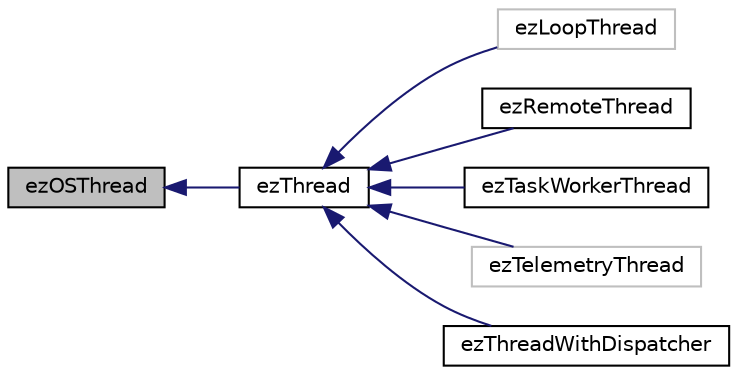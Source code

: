 digraph "ezOSThread"
{
 // LATEX_PDF_SIZE
  edge [fontname="Helvetica",fontsize="10",labelfontname="Helvetica",labelfontsize="10"];
  node [fontname="Helvetica",fontsize="10",shape=record];
  rankdir="LR";
  Node1 [label="ezOSThread",height=0.2,width=0.4,color="black", fillcolor="grey75", style="filled", fontcolor="black",tooltip="Implementation of a thread."];
  Node1 -> Node2 [dir="back",color="midnightblue",fontsize="10",style="solid",fontname="Helvetica"];
  Node2 [label="ezThread",height=0.2,width=0.4,color="black", fillcolor="white", style="filled",URL="$d2/d18/classez_thread.htm",tooltip="This class is the base class for platform independent long running threads."];
  Node2 -> Node3 [dir="back",color="midnightblue",fontsize="10",style="solid",fontname="Helvetica"];
  Node3 [label="ezLoopThread",height=0.2,width=0.4,color="grey75", fillcolor="white", style="filled",tooltip=" "];
  Node2 -> Node4 [dir="back",color="midnightblue",fontsize="10",style="solid",fontname="Helvetica"];
  Node4 [label="ezRemoteThread",height=0.2,width=0.4,color="black", fillcolor="white", style="filled",URL="$d1/d58/classez_remote_thread.htm",tooltip="The remote interface thread updates in regular intervals to keep the connection alive."];
  Node2 -> Node5 [dir="back",color="midnightblue",fontsize="10",style="solid",fontname="Helvetica"];
  Node5 [label="ezTaskWorkerThread",height=0.2,width=0.4,color="black", fillcolor="white", style="filled",URL="$dc/d48/classez_task_worker_thread.htm",tooltip=" "];
  Node2 -> Node6 [dir="back",color="midnightblue",fontsize="10",style="solid",fontname="Helvetica"];
  Node6 [label="ezTelemetryThread",height=0.2,width=0.4,color="grey75", fillcolor="white", style="filled",tooltip=" "];
  Node2 -> Node7 [dir="back",color="midnightblue",fontsize="10",style="solid",fontname="Helvetica"];
  Node7 [label="ezThreadWithDispatcher",height=0.2,width=0.4,color="black", fillcolor="white", style="filled",URL="$db/dfd/classez_thread_with_dispatcher.htm",tooltip="This class is the base class for threads which need dispatching of calls."];
}
